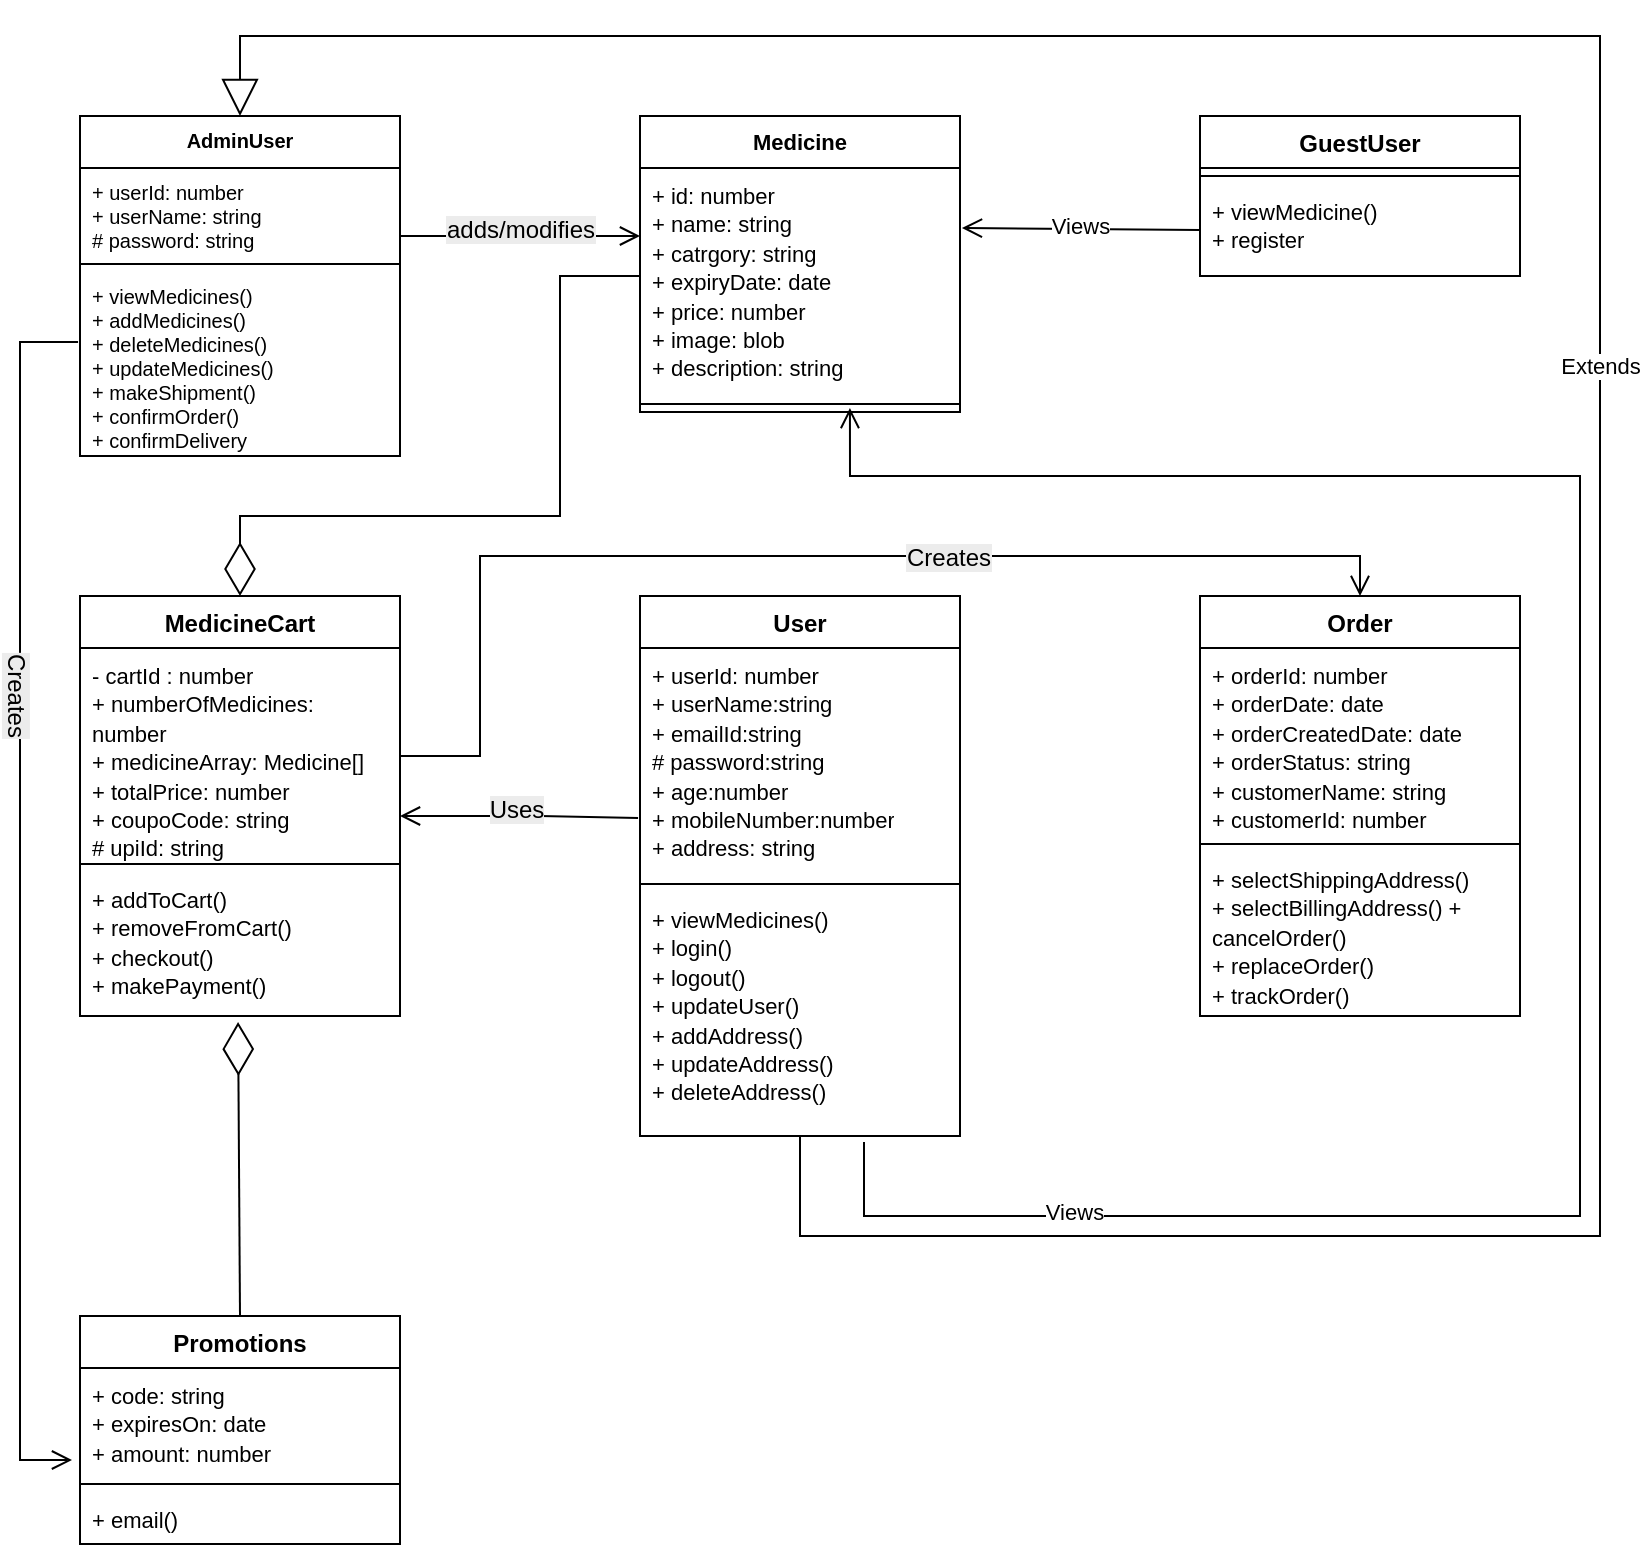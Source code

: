 <mxfile version="27.0.2">
  <diagram name="Page-1" id="yvpSZWIdjfKr4sAhx0AK">
    <mxGraphModel dx="1426" dy="1877" grid="1" gridSize="10" guides="1" tooltips="1" connect="1" arrows="1" fold="1" page="1" pageScale="1" pageWidth="827" pageHeight="1169" math="0" shadow="0">
      <root>
        <mxCell id="0" />
        <mxCell id="1" parent="0" />
        <mxCell id="xDX4vZ_37lmC93FfVdb0-8" value="&lt;span data-lucid-content=&quot;{&amp;quot;t&amp;quot;:&amp;quot;AdminUser&amp;quot;,&amp;quot;m&amp;quot;:[{&amp;quot;s&amp;quot;:0,&amp;quot;n&amp;quot;:&amp;quot;p&amp;quot;,&amp;quot;v&amp;quot;:1.2},{&amp;quot;s&amp;quot;:0,&amp;quot;n&amp;quot;:&amp;quot;b&amp;quot;,&amp;quot;v&amp;quot;:true,&amp;quot;e&amp;quot;:9},{&amp;quot;s&amp;quot;:0,&amp;quot;n&amp;quot;:&amp;quot;c&amp;quot;,&amp;quot;v&amp;quot;:&amp;quot;#000000ff&amp;quot;,&amp;quot;e&amp;quot;:9},{&amp;quot;s&amp;quot;:0,&amp;quot;n&amp;quot;:&amp;quot;fsp&amp;quot;,&amp;quot;v&amp;quot;:&amp;quot;ss_presetShapeStyle1_textStyle&amp;quot;,&amp;quot;e&amp;quot;:9},{&amp;quot;s&amp;quot;:0,&amp;quot;n&amp;quot;:&amp;quot;s&amp;quot;,&amp;quot;v&amp;quot;:22.222,&amp;quot;e&amp;quot;:9}]}&quot; data-lucid-type=&quot;application/vnd.lucid.text&quot;&gt;&lt;span&gt;AdminUser&lt;/span&gt;&lt;/span&gt;" style="swimlane;fontStyle=1;align=center;verticalAlign=top;childLayout=stackLayout;horizontal=1;startSize=26;horizontalStack=0;resizeParent=1;resizeParentMax=0;resizeLast=0;collapsible=1;marginBottom=0;whiteSpace=wrap;html=1;fontSize=10;" vertex="1" parent="1">
          <mxGeometry x="40" y="40" width="160" height="170" as="geometry" />
        </mxCell>
        <mxCell id="xDX4vZ_37lmC93FfVdb0-9" value="&lt;span data-lucid-content=&quot;{&amp;quot;t&amp;quot;:&amp;quot;+ userId: number\n+ userName: string\n# password: string&amp;quot;,&amp;quot;m&amp;quot;:[{&amp;quot;s&amp;quot;:0,&amp;quot;n&amp;quot;:&amp;quot;p&amp;quot;,&amp;quot;v&amp;quot;:1.2},{&amp;quot;s&amp;quot;:1,&amp;quot;n&amp;quot;:&amp;quot;c&amp;quot;,&amp;quot;v&amp;quot;:&amp;quot;#000000ff&amp;quot;,&amp;quot;e&amp;quot;:36},{&amp;quot;s&amp;quot;:17,&amp;quot;n&amp;quot;:&amp;quot;p&amp;quot;,&amp;quot;v&amp;quot;:1.2},{&amp;quot;s&amp;quot;:36,&amp;quot;n&amp;quot;:&amp;quot;p&amp;quot;,&amp;quot;v&amp;quot;:1.2},{&amp;quot;s&amp;quot;:37,&amp;quot;n&amp;quot;:&amp;quot;c&amp;quot;,&amp;quot;v&amp;quot;:&amp;quot;#000000ff&amp;quot;,&amp;quot;e&amp;quot;:54},{&amp;quot;s&amp;quot;:0,&amp;quot;n&amp;quot;:&amp;quot;s&amp;quot;,&amp;quot;v&amp;quot;:22.222,&amp;quot;e&amp;quot;:54},{&amp;quot;s&amp;quot;:0,&amp;quot;n&amp;quot;:&amp;quot;fsp&amp;quot;,&amp;quot;v&amp;quot;:&amp;quot;ss_presetShapeStyle1_textStyle&amp;quot;,&amp;quot;e&amp;quot;:54}]}&quot; data-lucid-type=&quot;application/vnd.lucid.text&quot;&gt;&lt;span&gt;+&lt;/span&gt;&lt;span&gt; userId: number&lt;br&gt;&lt;/span&gt;&lt;span&gt;+ userName: string&lt;br&gt;&lt;/span&gt;&lt;span&gt;#&lt;/span&gt;&lt;span&gt; password: string&lt;/span&gt;&lt;/span&gt;" style="text;strokeColor=none;fillColor=none;align=left;verticalAlign=top;spacingLeft=4;spacingRight=4;overflow=hidden;rotatable=0;points=[[0,0.5],[1,0.5]];portConstraint=eastwest;whiteSpace=wrap;html=1;fontSize=10;" vertex="1" parent="xDX4vZ_37lmC93FfVdb0-8">
          <mxGeometry y="26" width="160" height="44" as="geometry" />
        </mxCell>
        <mxCell id="xDX4vZ_37lmC93FfVdb0-10" value="" style="line;strokeWidth=1;fillColor=none;align=left;verticalAlign=middle;spacingTop=-1;spacingLeft=3;spacingRight=3;rotatable=0;labelPosition=right;points=[];portConstraint=eastwest;strokeColor=inherit;fontSize=10;" vertex="1" parent="xDX4vZ_37lmC93FfVdb0-8">
          <mxGeometry y="70" width="160" height="8" as="geometry" />
        </mxCell>
        <mxCell id="xDX4vZ_37lmC93FfVdb0-11" value="&lt;span data-lucid-content=&quot;{&amp;quot;t&amp;quot;:&amp;quot;+ viewMedicines()\n+ addMedicines()\n+ deleteMedicines()\n+ updateMedicines()\n+ makeShipment()\n+ confirmOrder()\n+ confirmDelivery\n\n&amp;quot;,&amp;quot;m&amp;quot;:[{&amp;quot;s&amp;quot;:0,&amp;quot;n&amp;quot;:&amp;quot;p&amp;quot;,&amp;quot;v&amp;quot;:1.2},{&amp;quot;s&amp;quot;:0,&amp;quot;n&amp;quot;:&amp;quot;c&amp;quot;,&amp;quot;v&amp;quot;:&amp;quot;#000000ff&amp;quot;,&amp;quot;e&amp;quot;:23},{&amp;quot;s&amp;quot;:0,&amp;quot;n&amp;quot;:&amp;quot;fsp&amp;quot;,&amp;quot;v&amp;quot;:&amp;quot;ss_presetShapeStyle1_textStyle&amp;quot;,&amp;quot;e&amp;quot;:128},{&amp;quot;s&amp;quot;:0,&amp;quot;n&amp;quot;:&amp;quot;s&amp;quot;,&amp;quot;v&amp;quot;:22.222,&amp;quot;e&amp;quot;:128},{&amp;quot;s&amp;quot;:18,&amp;quot;n&amp;quot;:&amp;quot;p&amp;quot;,&amp;quot;v&amp;quot;:1.2},{&amp;quot;s&amp;quot;:24,&amp;quot;n&amp;quot;:&amp;quot;c&amp;quot;,&amp;quot;v&amp;quot;:&amp;quot;#000000ff&amp;quot;,&amp;quot;e&amp;quot;:37},{&amp;quot;s&amp;quot;:35,&amp;quot;n&amp;quot;:&amp;quot;p&amp;quot;,&amp;quot;v&amp;quot;:1.2},{&amp;quot;s&amp;quot;:43,&amp;quot;n&amp;quot;:&amp;quot;c&amp;quot;,&amp;quot;v&amp;quot;:&amp;quot;#000000ff&amp;quot;,&amp;quot;e&amp;quot;:54},{&amp;quot;s&amp;quot;:55,&amp;quot;n&amp;quot;:&amp;quot;p&amp;quot;,&amp;quot;v&amp;quot;:1.2},{&amp;quot;s&amp;quot;:74,&amp;quot;n&amp;quot;:&amp;quot;c&amp;quot;,&amp;quot;v&amp;quot;:&amp;quot;#000000ff&amp;quot;,&amp;quot;e&amp;quot;:77},{&amp;quot;s&amp;quot;:75,&amp;quot;n&amp;quot;:&amp;quot;p&amp;quot;,&amp;quot;v&amp;quot;:1.2},{&amp;quot;s&amp;quot;:92,&amp;quot;n&amp;quot;:&amp;quot;p&amp;quot;,&amp;quot;v&amp;quot;:1.2},{&amp;quot;s&amp;quot;:109,&amp;quot;n&amp;quot;:&amp;quot;p&amp;quot;,&amp;quot;v&amp;quot;:1.2},{&amp;quot;s&amp;quot;:126,&amp;quot;n&amp;quot;:&amp;quot;c&amp;quot;,&amp;quot;v&amp;quot;:&amp;quot;#000000ff&amp;quot;,&amp;quot;e&amp;quot;:128},{&amp;quot;s&amp;quot;:127,&amp;quot;n&amp;quot;:&amp;quot;p&amp;quot;,&amp;quot;v&amp;quot;:1.2}]}&quot; data-lucid-type=&quot;application/vnd.lucid.text&quot;&gt;&lt;span&gt;+ viewMedicines()&lt;br&gt;&lt;/span&gt;&lt;span&gt;+ add&lt;/span&gt;&lt;span&gt;M&lt;/span&gt;&lt;span&gt;edicines()&lt;br&gt;&lt;/span&gt;&lt;span&gt;+ &lt;/span&gt;&lt;span&gt;delete&lt;/span&gt;&lt;span&gt;Medicines()&lt;/span&gt;&lt;span&gt;&lt;br&gt;&lt;/span&gt;&lt;span&gt;+ updateMedicines()&lt;/span&gt;&lt;span&gt;&lt;br&gt;&lt;/span&gt;&lt;span&gt;+ &lt;/span&gt;&lt;span&gt;makeShipment()&lt;br&gt;&lt;/span&gt;&lt;span&gt;+ confirmOrder()&lt;br&gt;&lt;/span&gt;&lt;span&gt;+ confirmDelivery&lt;/span&gt;&lt;span&gt;&lt;br&gt;&lt;/span&gt;&lt;span&gt;&lt;br&gt;&lt;/span&gt;&lt;/span&gt;" style="text;strokeColor=none;fillColor=none;align=left;verticalAlign=top;spacingLeft=4;spacingRight=4;overflow=hidden;rotatable=0;points=[[0,0.5],[1,0.5]];portConstraint=eastwest;whiteSpace=wrap;html=1;fontSize=10;" vertex="1" parent="xDX4vZ_37lmC93FfVdb0-8">
          <mxGeometry y="78" width="160" height="92" as="geometry" />
        </mxCell>
        <mxCell id="xDX4vZ_37lmC93FfVdb0-12" value="&lt;span data-lucid-type=&quot;application/vnd.lucid.text&quot; data-lucid-content=&quot;{&amp;quot;t&amp;quot;:&amp;quot;Medicine&amp;quot;,&amp;quot;m&amp;quot;:[{&amp;quot;s&amp;quot;:0,&amp;quot;n&amp;quot;:&amp;quot;p&amp;quot;,&amp;quot;v&amp;quot;:1.2},{&amp;quot;s&amp;quot;:0,&amp;quot;n&amp;quot;:&amp;quot;b&amp;quot;,&amp;quot;v&amp;quot;:true,&amp;quot;e&amp;quot;:8},{&amp;quot;s&amp;quot;:0,&amp;quot;n&amp;quot;:&amp;quot;fsp&amp;quot;,&amp;quot;v&amp;quot;:&amp;quot;ss_presetShapeStyle1_textStyle&amp;quot;,&amp;quot;e&amp;quot;:8},{&amp;quot;s&amp;quot;:0,&amp;quot;n&amp;quot;:&amp;quot;fsp2&amp;quot;,&amp;quot;v&amp;quot;:&amp;quot;ss_presetShapeStyle1_textStyle&amp;quot;,&amp;quot;e&amp;quot;:8},{&amp;quot;s&amp;quot;:0,&amp;quot;n&amp;quot;:&amp;quot;s&amp;quot;,&amp;quot;v&amp;quot;:22.222,&amp;quot;e&amp;quot;:8}]}&quot;&gt;&lt;span&gt;Medicine&lt;/span&gt;&lt;/span&gt;" style="swimlane;fontStyle=1;align=center;verticalAlign=top;childLayout=stackLayout;horizontal=1;startSize=26;horizontalStack=0;resizeParent=1;resizeParentMax=0;resizeLast=0;collapsible=1;marginBottom=0;whiteSpace=wrap;html=1;fontSize=11;" vertex="1" parent="1">
          <mxGeometry x="320" y="40" width="160" height="148" as="geometry" />
        </mxCell>
        <mxCell id="xDX4vZ_37lmC93FfVdb0-13" value="&lt;span data-lucid-content=&quot;{&amp;quot;t&amp;quot;:&amp;quot;+ id: number\n+ name: string\n+ catrgory: string\n+ expiryDate: date\n+ price: number\n+ image: blob\n+ description: string&amp;quot;,&amp;quot;m&amp;quot;:[{&amp;quot;s&amp;quot;:0,&amp;quot;n&amp;quot;:&amp;quot;p&amp;quot;,&amp;quot;v&amp;quot;:1.2},{&amp;quot;s&amp;quot;:0,&amp;quot;n&amp;quot;:&amp;quot;s&amp;quot;,&amp;quot;v&amp;quot;:22.222,&amp;quot;e&amp;quot;:117},{&amp;quot;s&amp;quot;:0,&amp;quot;n&amp;quot;:&amp;quot;fsp&amp;quot;,&amp;quot;v&amp;quot;:&amp;quot;ss_presetShapeStyle1_textStyle&amp;quot;,&amp;quot;e&amp;quot;:117},{&amp;quot;s&amp;quot;:0,&amp;quot;n&amp;quot;:&amp;quot;fsp2&amp;quot;,&amp;quot;v&amp;quot;:&amp;quot;ss_presetShapeStyle1_textStyle&amp;quot;,&amp;quot;e&amp;quot;:117},{&amp;quot;s&amp;quot;:13,&amp;quot;n&amp;quot;:&amp;quot;p&amp;quot;,&amp;quot;v&amp;quot;:1.2},{&amp;quot;s&amp;quot;:28,&amp;quot;n&amp;quot;:&amp;quot;p&amp;quot;,&amp;quot;v&amp;quot;:1.2},{&amp;quot;s&amp;quot;:47,&amp;quot;n&amp;quot;:&amp;quot;p&amp;quot;,&amp;quot;v&amp;quot;:1.2},{&amp;quot;s&amp;quot;:66,&amp;quot;n&amp;quot;:&amp;quot;p&amp;quot;,&amp;quot;v&amp;quot;:1.2},{&amp;quot;s&amp;quot;:82,&amp;quot;n&amp;quot;:&amp;quot;p&amp;quot;,&amp;quot;v&amp;quot;:1.2},{&amp;quot;s&amp;quot;:96,&amp;quot;n&amp;quot;:&amp;quot;p&amp;quot;,&amp;quot;v&amp;quot;:1.2}]}&quot; data-lucid-type=&quot;application/vnd.lucid.text&quot;&gt;&lt;font style=&quot;font-size: 11px;&quot;&gt;+ id: number&lt;br&gt;+ name: string&lt;br&gt;+ catrgory: string&lt;br&gt;+ expiryDate: date&lt;br&gt;+ price: number&lt;br&gt;+ image: blob&lt;br&gt;+ description: string&lt;/font&gt;&lt;/span&gt;" style="text;strokeColor=none;fillColor=none;align=left;verticalAlign=top;spacingLeft=4;spacingRight=4;overflow=hidden;rotatable=0;points=[[0,0.5],[1,0.5]];portConstraint=eastwest;whiteSpace=wrap;html=1;" vertex="1" parent="xDX4vZ_37lmC93FfVdb0-12">
          <mxGeometry y="26" width="160" height="114" as="geometry" />
        </mxCell>
        <mxCell id="xDX4vZ_37lmC93FfVdb0-14" value="" style="line;strokeWidth=1;fillColor=none;align=left;verticalAlign=middle;spacingTop=-1;spacingLeft=3;spacingRight=3;rotatable=0;labelPosition=right;points=[];portConstraint=eastwest;strokeColor=inherit;" vertex="1" parent="xDX4vZ_37lmC93FfVdb0-12">
          <mxGeometry y="140" width="160" height="8" as="geometry" />
        </mxCell>
        <mxCell id="xDX4vZ_37lmC93FfVdb0-16" value="GuestUser" style="swimlane;fontStyle=1;align=center;verticalAlign=top;childLayout=stackLayout;horizontal=1;startSize=26;horizontalStack=0;resizeParent=1;resizeParentMax=0;resizeLast=0;collapsible=1;marginBottom=0;whiteSpace=wrap;html=1;" vertex="1" parent="1">
          <mxGeometry x="600" y="40" width="160" height="80" as="geometry" />
        </mxCell>
        <mxCell id="xDX4vZ_37lmC93FfVdb0-18" value="" style="line;strokeWidth=1;fillColor=none;align=left;verticalAlign=middle;spacingTop=-1;spacingLeft=3;spacingRight=3;rotatable=0;labelPosition=right;points=[];portConstraint=eastwest;strokeColor=inherit;" vertex="1" parent="xDX4vZ_37lmC93FfVdb0-16">
          <mxGeometry y="26" width="160" height="8" as="geometry" />
        </mxCell>
        <mxCell id="xDX4vZ_37lmC93FfVdb0-19" value="&lt;font style=&quot;font-size: 11px;&quot;&gt;+ viewMedicine()&lt;br&gt;+ register&lt;/font&gt;" style="text;strokeColor=none;fillColor=none;align=left;verticalAlign=top;spacingLeft=4;spacingRight=4;overflow=hidden;rotatable=0;points=[[0,0.5],[1,0.5]];portConstraint=eastwest;whiteSpace=wrap;html=1;" vertex="1" parent="xDX4vZ_37lmC93FfVdb0-16">
          <mxGeometry y="34" width="160" height="46" as="geometry" />
        </mxCell>
        <mxCell id="xDX4vZ_37lmC93FfVdb0-20" value="MedicineCart" style="swimlane;fontStyle=1;align=center;verticalAlign=top;childLayout=stackLayout;horizontal=1;startSize=26;horizontalStack=0;resizeParent=1;resizeParentMax=0;resizeLast=0;collapsible=1;marginBottom=0;whiteSpace=wrap;html=1;" vertex="1" parent="1">
          <mxGeometry x="40" y="280" width="160" height="210" as="geometry" />
        </mxCell>
        <mxCell id="xDX4vZ_37lmC93FfVdb0-21" value="&lt;span data-lucid-content=&quot;{&amp;quot;t&amp;quot;:&amp;quot;- cartId + numberOfMedicines: number + medicineArray: Medicine[]\n+ totalPrice: number + coupoCode: string\n\n\n  &amp;quot;,&amp;quot;m&amp;quot;:[{&amp;quot;s&amp;quot;:0,&amp;quot;n&amp;quot;:&amp;quot;p&amp;quot;,&amp;quot;v&amp;quot;:1.2},{&amp;quot;s&amp;quot;:0,&amp;quot;n&amp;quot;:&amp;quot;c&amp;quot;,&amp;quot;v&amp;quot;:&amp;quot;#000000ff&amp;quot;,&amp;quot;e&amp;quot;:110},{&amp;quot;s&amp;quot;:0,&amp;quot;n&amp;quot;:&amp;quot;fsp&amp;quot;,&amp;quot;v&amp;quot;:&amp;quot;ss_presetShapeStyle1_textStyle&amp;quot;,&amp;quot;e&amp;quot;:110},{&amp;quot;s&amp;quot;:0,&amp;quot;n&amp;quot;:&amp;quot;s&amp;quot;,&amp;quot;v&amp;quot;:22.222,&amp;quot;e&amp;quot;:110},{&amp;quot;s&amp;quot;:65,&amp;quot;n&amp;quot;:&amp;quot;p&amp;quot;,&amp;quot;v&amp;quot;:1.2},{&amp;quot;s&amp;quot;:106,&amp;quot;n&amp;quot;:&amp;quot;p&amp;quot;,&amp;quot;v&amp;quot;:1.2},{&amp;quot;s&amp;quot;:107,&amp;quot;n&amp;quot;:&amp;quot;p&amp;quot;,&amp;quot;v&amp;quot;:1.2},{&amp;quot;s&amp;quot;:108,&amp;quot;n&amp;quot;:&amp;quot;p&amp;quot;,&amp;quot;v&amp;quot;:1.2}]}&quot; data-lucid-type=&quot;application/vnd.lucid.text&quot;&gt;&lt;font style=&quot;font-size: 11px;&quot;&gt;- cartId : number&lt;/font&gt;&lt;/span&gt;&lt;div&gt;&lt;span data-lucid-content=&quot;{&amp;quot;t&amp;quot;:&amp;quot;- cartId + numberOfMedicines: number + medicineArray: Medicine[]\n+ totalPrice: number + coupoCode: string\n\n\n  &amp;quot;,&amp;quot;m&amp;quot;:[{&amp;quot;s&amp;quot;:0,&amp;quot;n&amp;quot;:&amp;quot;p&amp;quot;,&amp;quot;v&amp;quot;:1.2},{&amp;quot;s&amp;quot;:0,&amp;quot;n&amp;quot;:&amp;quot;c&amp;quot;,&amp;quot;v&amp;quot;:&amp;quot;#000000ff&amp;quot;,&amp;quot;e&amp;quot;:110},{&amp;quot;s&amp;quot;:0,&amp;quot;n&amp;quot;:&amp;quot;fsp&amp;quot;,&amp;quot;v&amp;quot;:&amp;quot;ss_presetShapeStyle1_textStyle&amp;quot;,&amp;quot;e&amp;quot;:110},{&amp;quot;s&amp;quot;:0,&amp;quot;n&amp;quot;:&amp;quot;s&amp;quot;,&amp;quot;v&amp;quot;:22.222,&amp;quot;e&amp;quot;:110},{&amp;quot;s&amp;quot;:65,&amp;quot;n&amp;quot;:&amp;quot;p&amp;quot;,&amp;quot;v&amp;quot;:1.2},{&amp;quot;s&amp;quot;:106,&amp;quot;n&amp;quot;:&amp;quot;p&amp;quot;,&amp;quot;v&amp;quot;:1.2},{&amp;quot;s&amp;quot;:107,&amp;quot;n&amp;quot;:&amp;quot;p&amp;quot;,&amp;quot;v&amp;quot;:1.2},{&amp;quot;s&amp;quot;:108,&amp;quot;n&amp;quot;:&amp;quot;p&amp;quot;,&amp;quot;v&amp;quot;:1.2}]}&quot; data-lucid-type=&quot;application/vnd.lucid.text&quot;&gt;&lt;font style=&quot;font-size: 11px;&quot;&gt;+ numberOfMedicines: number &lt;/font&gt;&lt;/span&gt;&lt;div&gt;&lt;span data-lucid-content=&quot;{&amp;quot;t&amp;quot;:&amp;quot;- cartId + numberOfMedicines: number + medicineArray: Medicine[]\n+ totalPrice: number + coupoCode: string\n\n\n  &amp;quot;,&amp;quot;m&amp;quot;:[{&amp;quot;s&amp;quot;:0,&amp;quot;n&amp;quot;:&amp;quot;p&amp;quot;,&amp;quot;v&amp;quot;:1.2},{&amp;quot;s&amp;quot;:0,&amp;quot;n&amp;quot;:&amp;quot;c&amp;quot;,&amp;quot;v&amp;quot;:&amp;quot;#000000ff&amp;quot;,&amp;quot;e&amp;quot;:110},{&amp;quot;s&amp;quot;:0,&amp;quot;n&amp;quot;:&amp;quot;fsp&amp;quot;,&amp;quot;v&amp;quot;:&amp;quot;ss_presetShapeStyle1_textStyle&amp;quot;,&amp;quot;e&amp;quot;:110},{&amp;quot;s&amp;quot;:0,&amp;quot;n&amp;quot;:&amp;quot;s&amp;quot;,&amp;quot;v&amp;quot;:22.222,&amp;quot;e&amp;quot;:110},{&amp;quot;s&amp;quot;:65,&amp;quot;n&amp;quot;:&amp;quot;p&amp;quot;,&amp;quot;v&amp;quot;:1.2},{&amp;quot;s&amp;quot;:106,&amp;quot;n&amp;quot;:&amp;quot;p&amp;quot;,&amp;quot;v&amp;quot;:1.2},{&amp;quot;s&amp;quot;:107,&amp;quot;n&amp;quot;:&amp;quot;p&amp;quot;,&amp;quot;v&amp;quot;:1.2},{&amp;quot;s&amp;quot;:108,&amp;quot;n&amp;quot;:&amp;quot;p&amp;quot;,&amp;quot;v&amp;quot;:1.2}]}&quot; data-lucid-type=&quot;application/vnd.lucid.text&quot;&gt;&lt;font style=&quot;font-size: 11px;&quot;&gt;+ medicineArray: Medicine[]&lt;br&gt;+ totalPrice: number &lt;/font&gt;&lt;/span&gt;&lt;div&gt;&lt;span data-lucid-content=&quot;{&amp;quot;t&amp;quot;:&amp;quot;- cartId + numberOfMedicines: number + medicineArray: Medicine[]\n+ totalPrice: number + coupoCode: string\n\n\n  &amp;quot;,&amp;quot;m&amp;quot;:[{&amp;quot;s&amp;quot;:0,&amp;quot;n&amp;quot;:&amp;quot;p&amp;quot;,&amp;quot;v&amp;quot;:1.2},{&amp;quot;s&amp;quot;:0,&amp;quot;n&amp;quot;:&amp;quot;c&amp;quot;,&amp;quot;v&amp;quot;:&amp;quot;#000000ff&amp;quot;,&amp;quot;e&amp;quot;:110},{&amp;quot;s&amp;quot;:0,&amp;quot;n&amp;quot;:&amp;quot;fsp&amp;quot;,&amp;quot;v&amp;quot;:&amp;quot;ss_presetShapeStyle1_textStyle&amp;quot;,&amp;quot;e&amp;quot;:110},{&amp;quot;s&amp;quot;:0,&amp;quot;n&amp;quot;:&amp;quot;s&amp;quot;,&amp;quot;v&amp;quot;:22.222,&amp;quot;e&amp;quot;:110},{&amp;quot;s&amp;quot;:65,&amp;quot;n&amp;quot;:&amp;quot;p&amp;quot;,&amp;quot;v&amp;quot;:1.2},{&amp;quot;s&amp;quot;:106,&amp;quot;n&amp;quot;:&amp;quot;p&amp;quot;,&amp;quot;v&amp;quot;:1.2},{&amp;quot;s&amp;quot;:107,&amp;quot;n&amp;quot;:&amp;quot;p&amp;quot;,&amp;quot;v&amp;quot;:1.2},{&amp;quot;s&amp;quot;:108,&amp;quot;n&amp;quot;:&amp;quot;p&amp;quot;,&amp;quot;v&amp;quot;:1.2}]}&quot; data-lucid-type=&quot;application/vnd.lucid.text&quot;&gt;&lt;font style=&quot;font-size: 11px;&quot;&gt;+ coupoCode: string&lt;/font&gt;&lt;/span&gt;&lt;/div&gt;&lt;div&gt;&lt;span data-lucid-content=&quot;{&amp;quot;t&amp;quot;:&amp;quot;- cartId + numberOfMedicines: number + medicineArray: Medicine[]\n+ totalPrice: number + coupoCode: string\n\n\n  &amp;quot;,&amp;quot;m&amp;quot;:[{&amp;quot;s&amp;quot;:0,&amp;quot;n&amp;quot;:&amp;quot;p&amp;quot;,&amp;quot;v&amp;quot;:1.2},{&amp;quot;s&amp;quot;:0,&amp;quot;n&amp;quot;:&amp;quot;c&amp;quot;,&amp;quot;v&amp;quot;:&amp;quot;#000000ff&amp;quot;,&amp;quot;e&amp;quot;:110},{&amp;quot;s&amp;quot;:0,&amp;quot;n&amp;quot;:&amp;quot;fsp&amp;quot;,&amp;quot;v&amp;quot;:&amp;quot;ss_presetShapeStyle1_textStyle&amp;quot;,&amp;quot;e&amp;quot;:110},{&amp;quot;s&amp;quot;:0,&amp;quot;n&amp;quot;:&amp;quot;s&amp;quot;,&amp;quot;v&amp;quot;:22.222,&amp;quot;e&amp;quot;:110},{&amp;quot;s&amp;quot;:65,&amp;quot;n&amp;quot;:&amp;quot;p&amp;quot;,&amp;quot;v&amp;quot;:1.2},{&amp;quot;s&amp;quot;:106,&amp;quot;n&amp;quot;:&amp;quot;p&amp;quot;,&amp;quot;v&amp;quot;:1.2},{&amp;quot;s&amp;quot;:107,&amp;quot;n&amp;quot;:&amp;quot;p&amp;quot;,&amp;quot;v&amp;quot;:1.2},{&amp;quot;s&amp;quot;:108,&amp;quot;n&amp;quot;:&amp;quot;p&amp;quot;,&amp;quot;v&amp;quot;:1.2}]}&quot; data-lucid-type=&quot;application/vnd.lucid.text&quot;&gt;&lt;font style=&quot;font-size: 11px;&quot;&gt;# upiId: string&lt;br&gt;&lt;br&gt;&lt;/font&gt;&lt;span style=&quot;font-size: 16.667px;&quot;&gt;&lt;br&gt;&lt;/span&gt;&lt;span style=&quot;font-size: 16.667px;&quot;&gt;&lt;/span&gt;&lt;/span&gt;&lt;/div&gt;&lt;/div&gt;&lt;/div&gt;" style="text;strokeColor=none;fillColor=none;align=left;verticalAlign=top;spacingLeft=4;spacingRight=4;overflow=hidden;rotatable=0;points=[[0,0.5],[1,0.5]];portConstraint=eastwest;whiteSpace=wrap;html=1;" vertex="1" parent="xDX4vZ_37lmC93FfVdb0-20">
          <mxGeometry y="26" width="160" height="104" as="geometry" />
        </mxCell>
        <mxCell id="xDX4vZ_37lmC93FfVdb0-51" value="" style="endArrow=open;startArrow=none;endFill=0;startFill=0;endSize=8;html=1;verticalAlign=bottom;labelBackgroundColor=none;strokeWidth=1;rounded=0;exitX=-0.006;exitY=0.746;exitDx=0;exitDy=0;exitPerimeter=0;" edge="1" parent="xDX4vZ_37lmC93FfVdb0-20" source="xDX4vZ_37lmC93FfVdb0-25">
          <mxGeometry width="160" relative="1" as="geometry">
            <mxPoint y="110" as="sourcePoint" />
            <mxPoint x="160" y="110" as="targetPoint" />
            <Array as="points">
              <mxPoint x="230" y="110" />
            </Array>
          </mxGeometry>
        </mxCell>
        <mxCell id="xDX4vZ_37lmC93FfVdb0-68" value="&lt;span style=&quot;font-size: 12px; background-color: rgb(236, 236, 236);&quot;&gt;Uses&lt;/span&gt;" style="edgeLabel;html=1;align=center;verticalAlign=middle;resizable=0;points=[];" vertex="1" connectable="0" parent="xDX4vZ_37lmC93FfVdb0-51">
          <mxGeometry x="0.026" y="-3" relative="1" as="geometry">
            <mxPoint as="offset" />
          </mxGeometry>
        </mxCell>
        <mxCell id="xDX4vZ_37lmC93FfVdb0-22" value="" style="line;strokeWidth=1;fillColor=none;align=left;verticalAlign=middle;spacingTop=-1;spacingLeft=3;spacingRight=3;rotatable=0;labelPosition=right;points=[];portConstraint=eastwest;strokeColor=inherit;" vertex="1" parent="xDX4vZ_37lmC93FfVdb0-20">
          <mxGeometry y="130" width="160" height="8" as="geometry" />
        </mxCell>
        <mxCell id="xDX4vZ_37lmC93FfVdb0-23" value="&lt;span data-lucid-content=&quot;{&amp;quot;t&amp;quot;:&amp;quot;+ addToCart()\n+ removeFromCart()\n+ checkout()\n+ makePayment() &amp;quot;,&amp;quot;m&amp;quot;:[{&amp;quot;s&amp;quot;:0,&amp;quot;n&amp;quot;:&amp;quot;p&amp;quot;,&amp;quot;v&amp;quot;:1.2},{&amp;quot;s&amp;quot;:0,&amp;quot;n&amp;quot;:&amp;quot;fsp&amp;quot;,&amp;quot;v&amp;quot;:&amp;quot;ss_presetShapeStyle1_textStyle&amp;quot;,&amp;quot;e&amp;quot;:62},{&amp;quot;s&amp;quot;:0,&amp;quot;n&amp;quot;:&amp;quot;s&amp;quot;,&amp;quot;v&amp;quot;:22.222,&amp;quot;e&amp;quot;:62},{&amp;quot;s&amp;quot;:33,&amp;quot;n&amp;quot;:&amp;quot;c&amp;quot;,&amp;quot;v&amp;quot;:&amp;quot;#000000ff&amp;quot;,&amp;quot;e&amp;quot;:61},{&amp;quot;s&amp;quot;:14,&amp;quot;n&amp;quot;:&amp;quot;p&amp;quot;,&amp;quot;v&amp;quot;:1.2},{&amp;quot;s&amp;quot;:33,&amp;quot;n&amp;quot;:&amp;quot;p&amp;quot;,&amp;quot;v&amp;quot;:1.2},{&amp;quot;s&amp;quot;:46,&amp;quot;n&amp;quot;:&amp;quot;p&amp;quot;,&amp;quot;v&amp;quot;:1.2},{&amp;quot;s&amp;quot;:46,&amp;quot;n&amp;quot;:&amp;quot;fsp2&amp;quot;,&amp;quot;v&amp;quot;:&amp;quot;ss_presetShapeStyle1_textStyle&amp;quot;,&amp;quot;e&amp;quot;:61},{&amp;quot;s&amp;quot;:61,&amp;quot;n&amp;quot;:&amp;quot;c&amp;quot;,&amp;quot;v&amp;quot;:&amp;quot;#000000ff&amp;quot;,&amp;quot;e&amp;quot;:62}]}&quot; data-lucid-type=&quot;application/vnd.lucid.text&quot;&gt;&lt;font style=&quot;font-size: 11px;&quot;&gt;+ addToCart()&lt;br&gt;+ removeFromCart()&lt;br&gt;+ checkout()&lt;br&gt;+ makePayment() &lt;/font&gt;&lt;/span&gt;" style="text;strokeColor=none;fillColor=none;align=left;verticalAlign=top;spacingLeft=4;spacingRight=4;overflow=hidden;rotatable=0;points=[[0,0.5],[1,0.5]];portConstraint=eastwest;whiteSpace=wrap;html=1;" vertex="1" parent="xDX4vZ_37lmC93FfVdb0-20">
          <mxGeometry y="138" width="160" height="72" as="geometry" />
        </mxCell>
        <mxCell id="xDX4vZ_37lmC93FfVdb0-24" value="User" style="swimlane;fontStyle=1;align=center;verticalAlign=top;childLayout=stackLayout;horizontal=1;startSize=26;horizontalStack=0;resizeParent=1;resizeParentMax=0;resizeLast=0;collapsible=1;marginBottom=0;whiteSpace=wrap;html=1;" vertex="1" parent="1">
          <mxGeometry x="320" y="280" width="160" height="270" as="geometry" />
        </mxCell>
        <mxCell id="xDX4vZ_37lmC93FfVdb0-25" value="&lt;span data-lucid-content=&quot;{&amp;quot;t&amp;quot;:&amp;quot;+ userId: number\n+ userName:string\n+ emailId:string\n# password:string\n+ age:number\n+ mobileNumber:number\n+ address: string&amp;quot;,&amp;quot;m&amp;quot;:[{&amp;quot;s&amp;quot;:0,&amp;quot;n&amp;quot;:&amp;quot;p&amp;quot;,&amp;quot;v&amp;quot;:1.2},{&amp;quot;s&amp;quot;:0,&amp;quot;n&amp;quot;:&amp;quot;c&amp;quot;,&amp;quot;v&amp;quot;:&amp;quot;#000000ff&amp;quot;,&amp;quot;e&amp;quot;:122},{&amp;quot;s&amp;quot;:0,&amp;quot;n&amp;quot;:&amp;quot;fsp&amp;quot;,&amp;quot;v&amp;quot;:&amp;quot;ss_presetShapeStyle1_textStyle&amp;quot;,&amp;quot;e&amp;quot;:122},{&amp;quot;s&amp;quot;:0,&amp;quot;n&amp;quot;:&amp;quot;s&amp;quot;,&amp;quot;v&amp;quot;:22.222,&amp;quot;e&amp;quot;:122},{&amp;quot;s&amp;quot;:17,&amp;quot;n&amp;quot;:&amp;quot;p&amp;quot;,&amp;quot;v&amp;quot;:1.2},{&amp;quot;s&amp;quot;:35,&amp;quot;n&amp;quot;:&amp;quot;p&amp;quot;,&amp;quot;v&amp;quot;:1.2},{&amp;quot;s&amp;quot;:52,&amp;quot;n&amp;quot;:&amp;quot;p&amp;quot;,&amp;quot;v&amp;quot;:1.2},{&amp;quot;s&amp;quot;:70,&amp;quot;n&amp;quot;:&amp;quot;p&amp;quot;,&amp;quot;v&amp;quot;:1.2},{&amp;quot;s&amp;quot;:83,&amp;quot;n&amp;quot;:&amp;quot;p&amp;quot;,&amp;quot;v&amp;quot;:1.2},{&amp;quot;s&amp;quot;:105,&amp;quot;n&amp;quot;:&amp;quot;p&amp;quot;,&amp;quot;v&amp;quot;:1.2}]}&quot; data-lucid-type=&quot;application/vnd.lucid.text&quot;&gt;&lt;font style=&quot;font-size: 11px;&quot;&gt;+ userId: number&lt;br&gt;+ userName:string&lt;br&gt;+ emailId:string&lt;br&gt;# password:string&lt;br&gt;+ age:number&lt;br&gt;+ mobileNumber:number&lt;br&gt;+ address: string&lt;/font&gt;&lt;/span&gt;" style="text;strokeColor=none;fillColor=none;align=left;verticalAlign=top;spacingLeft=4;spacingRight=4;overflow=hidden;rotatable=0;points=[[0,0.5],[1,0.5]];portConstraint=eastwest;whiteSpace=wrap;html=1;" vertex="1" parent="xDX4vZ_37lmC93FfVdb0-24">
          <mxGeometry y="26" width="160" height="114" as="geometry" />
        </mxCell>
        <mxCell id="xDX4vZ_37lmC93FfVdb0-60" value="" style="endArrow=open;startArrow=none;endFill=0;startFill=0;endSize=8;html=1;verticalAlign=bottom;labelBackgroundColor=none;strokeWidth=1;rounded=0;entryX=0.5;entryY=0;entryDx=0;entryDy=0;" edge="1" parent="xDX4vZ_37lmC93FfVdb0-24" target="xDX4vZ_37lmC93FfVdb0-36">
          <mxGeometry width="160" relative="1" as="geometry">
            <mxPoint x="-120" y="80" as="sourcePoint" />
            <mxPoint x="360" y="-20" as="targetPoint" />
            <Array as="points">
              <mxPoint x="-80" y="80" />
              <mxPoint x="-80" y="-20" />
              <mxPoint x="360" y="-20" />
            </Array>
          </mxGeometry>
        </mxCell>
        <mxCell id="xDX4vZ_37lmC93FfVdb0-65" value="&lt;span style=&quot;font-size: 12px; background-color: rgb(236, 236, 236);&quot;&gt;Creates&lt;/span&gt;" style="edgeLabel;html=1;align=center;verticalAlign=middle;resizable=0;points=[];" vertex="1" connectable="0" parent="xDX4vZ_37lmC93FfVdb0-60">
          <mxGeometry x="0.247" y="-1" relative="1" as="geometry">
            <mxPoint as="offset" />
          </mxGeometry>
        </mxCell>
        <mxCell id="xDX4vZ_37lmC93FfVdb0-26" value="" style="line;strokeWidth=1;fillColor=none;align=left;verticalAlign=middle;spacingTop=-1;spacingLeft=3;spacingRight=3;rotatable=0;labelPosition=right;points=[];portConstraint=eastwest;strokeColor=inherit;" vertex="1" parent="xDX4vZ_37lmC93FfVdb0-24">
          <mxGeometry y="140" width="160" height="8" as="geometry" />
        </mxCell>
        <mxCell id="xDX4vZ_37lmC93FfVdb0-27" value="&lt;span data-lucid-content=&quot;{&amp;quot;t&amp;quot;:&amp;quot;+ viewMedicines()\n+ login()\n+ logout()\n+ updateUser()\n+ addAddress()\n+ updateAddress()\n+ deleteAddress()\n\n&amp;quot;,&amp;quot;m&amp;quot;:[{&amp;quot;s&amp;quot;:0,&amp;quot;n&amp;quot;:&amp;quot;p&amp;quot;,&amp;quot;v&amp;quot;:1.2},{&amp;quot;s&amp;quot;:0,&amp;quot;n&amp;quot;:&amp;quot;c&amp;quot;,&amp;quot;v&amp;quot;:&amp;quot;#000000ff&amp;quot;,&amp;quot;e&amp;quot;:54},{&amp;quot;s&amp;quot;:0,&amp;quot;n&amp;quot;:&amp;quot;fsp&amp;quot;,&amp;quot;v&amp;quot;:&amp;quot;ss_presetShapeStyle1_textStyle&amp;quot;,&amp;quot;e&amp;quot;:106},{&amp;quot;s&amp;quot;:0,&amp;quot;n&amp;quot;:&amp;quot;s&amp;quot;,&amp;quot;v&amp;quot;:22.222,&amp;quot;e&amp;quot;:106},{&amp;quot;s&amp;quot;:18,&amp;quot;n&amp;quot;:&amp;quot;p&amp;quot;,&amp;quot;v&amp;quot;:1.2},{&amp;quot;s&amp;quot;:28,&amp;quot;n&amp;quot;:&amp;quot;p&amp;quot;,&amp;quot;v&amp;quot;:1.2},{&amp;quot;s&amp;quot;:39,&amp;quot;n&amp;quot;:&amp;quot;p&amp;quot;,&amp;quot;v&amp;quot;:1.2},{&amp;quot;s&amp;quot;:69,&amp;quot;n&amp;quot;:&amp;quot;p&amp;quot;,&amp;quot;v&amp;quot;:1.2},{&amp;quot;s&amp;quot;:87,&amp;quot;n&amp;quot;:&amp;quot;p&amp;quot;,&amp;quot;v&amp;quot;:1.2},{&amp;quot;s&amp;quot;:105,&amp;quot;n&amp;quot;:&amp;quot;c&amp;quot;,&amp;quot;v&amp;quot;:&amp;quot;#000000ff&amp;quot;,&amp;quot;e&amp;quot;:106},{&amp;quot;s&amp;quot;:105,&amp;quot;n&amp;quot;:&amp;quot;p&amp;quot;,&amp;quot;v&amp;quot;:1.2},{&amp;quot;s&amp;quot;:54,&amp;quot;n&amp;quot;:&amp;quot;p&amp;quot;,&amp;quot;v&amp;quot;:1.2}]}&quot; data-lucid-type=&quot;application/vnd.lucid.text&quot;&gt;&lt;font style=&quot;font-size: 11px;&quot;&gt;+ viewMedicines()&lt;br&gt;+ login()&lt;br&gt;+ logout()&lt;br&gt;+ updateUser()&lt;br&gt;+ addAddress()&lt;br&gt;+ updateAddress()&lt;br&gt;+ deleteAddress()&lt;br&gt;&lt;/font&gt;&lt;span style=&quot;font-size: 16.667px;&quot;&gt;&lt;br&gt;&lt;/span&gt;&lt;/span&gt;" style="text;strokeColor=none;fillColor=none;align=left;verticalAlign=top;spacingLeft=4;spacingRight=4;overflow=hidden;rotatable=0;points=[[0,0.5],[1,0.5]];portConstraint=eastwest;whiteSpace=wrap;html=1;" vertex="1" parent="xDX4vZ_37lmC93FfVdb0-24">
          <mxGeometry y="148" width="160" height="122" as="geometry" />
        </mxCell>
        <mxCell id="xDX4vZ_37lmC93FfVdb0-36" value="Order" style="swimlane;fontStyle=1;align=center;verticalAlign=top;childLayout=stackLayout;horizontal=1;startSize=26;horizontalStack=0;resizeParent=1;resizeParentMax=0;resizeLast=0;collapsible=1;marginBottom=0;whiteSpace=wrap;html=1;" vertex="1" parent="1">
          <mxGeometry x="600" y="280" width="160" height="210" as="geometry" />
        </mxCell>
        <mxCell id="xDX4vZ_37lmC93FfVdb0-37" value="&lt;span data-lucid-content=&quot;{&amp;quot;t&amp;quot;:&amp;quot;+ orderId: number\n+ orderDate: date\n+ orderCreatedDate: date\n+ orderStatus: string\n+ customerName: string\n+ customerId: number\n\n\n\n&amp;quot;,&amp;quot;m&amp;quot;:[{&amp;quot;s&amp;quot;:0,&amp;quot;n&amp;quot;:&amp;quot;p&amp;quot;,&amp;quot;v&amp;quot;:1.2},{&amp;quot;s&amp;quot;:0,&amp;quot;n&amp;quot;:&amp;quot;c&amp;quot;,&amp;quot;v&amp;quot;:&amp;quot;#000000ff&amp;quot;,&amp;quot;e&amp;quot;:130},{&amp;quot;s&amp;quot;:0,&amp;quot;n&amp;quot;:&amp;quot;fsp&amp;quot;,&amp;quot;v&amp;quot;:&amp;quot;ss_presetShapeStyle1_textStyle&amp;quot;,&amp;quot;e&amp;quot;:130},{&amp;quot;s&amp;quot;:0,&amp;quot;n&amp;quot;:&amp;quot;s&amp;quot;,&amp;quot;v&amp;quot;:22.222,&amp;quot;e&amp;quot;:130},{&amp;quot;s&amp;quot;:18,&amp;quot;n&amp;quot;:&amp;quot;p&amp;quot;,&amp;quot;v&amp;quot;:1.2},{&amp;quot;s&amp;quot;:36,&amp;quot;n&amp;quot;:&amp;quot;p&amp;quot;,&amp;quot;v&amp;quot;:1.2},{&amp;quot;s&amp;quot;:61,&amp;quot;n&amp;quot;:&amp;quot;p&amp;quot;,&amp;quot;v&amp;quot;:1.2},{&amp;quot;s&amp;quot;:83,&amp;quot;n&amp;quot;:&amp;quot;p&amp;quot;,&amp;quot;v&amp;quot;:1.2},{&amp;quot;s&amp;quot;:106,&amp;quot;n&amp;quot;:&amp;quot;p&amp;quot;,&amp;quot;v&amp;quot;:1.2},{&amp;quot;s&amp;quot;:127,&amp;quot;n&amp;quot;:&amp;quot;p&amp;quot;,&amp;quot;v&amp;quot;:1.2},{&amp;quot;s&amp;quot;:128,&amp;quot;n&amp;quot;:&amp;quot;p&amp;quot;,&amp;quot;v&amp;quot;:1.2},{&amp;quot;s&amp;quot;:129,&amp;quot;n&amp;quot;:&amp;quot;p&amp;quot;,&amp;quot;v&amp;quot;:1.2}]}&quot; data-lucid-type=&quot;application/vnd.lucid.text&quot;&gt;&lt;font style=&quot;font-size: 11px;&quot;&gt;+ orderId: number&lt;br&gt;+ orderDate: date&lt;br&gt;+ orderCreatedDate: date&lt;br&gt;+ orderStatus: string&lt;br&gt;+ customerName: string&lt;br&gt;+ customerId: number&lt;br&gt;&lt;br&gt;&lt;br&gt;&lt;/font&gt;&lt;span style=&quot;font-size: 16.667px;&quot;&gt;&lt;br&gt;&lt;/span&gt;&lt;/span&gt;" style="text;strokeColor=none;fillColor=none;align=left;verticalAlign=top;spacingLeft=4;spacingRight=4;overflow=hidden;rotatable=0;points=[[0,0.5],[1,0.5]];portConstraint=eastwest;whiteSpace=wrap;html=1;" vertex="1" parent="xDX4vZ_37lmC93FfVdb0-36">
          <mxGeometry y="26" width="160" height="94" as="geometry" />
        </mxCell>
        <mxCell id="xDX4vZ_37lmC93FfVdb0-38" value="" style="line;strokeWidth=1;fillColor=none;align=left;verticalAlign=middle;spacingTop=-1;spacingLeft=3;spacingRight=3;rotatable=0;labelPosition=right;points=[];portConstraint=eastwest;strokeColor=inherit;" vertex="1" parent="xDX4vZ_37lmC93FfVdb0-36">
          <mxGeometry y="120" width="160" height="8" as="geometry" />
        </mxCell>
        <mxCell id="xDX4vZ_37lmC93FfVdb0-39" value="&lt;span data-lucid-content=&quot;{&amp;quot;t&amp;quot;:&amp;quot;+ selectShippingAddress()\n+ selectBillingAddress() + cancelOrder()\n+ replaceOrder()\n+ trackOrder()&amp;quot;,&amp;quot;m&amp;quot;:[{&amp;quot;s&amp;quot;:0,&amp;quot;n&amp;quot;:&amp;quot;p&amp;quot;,&amp;quot;v&amp;quot;:1.2},{&amp;quot;s&amp;quot;:0,&amp;quot;n&amp;quot;:&amp;quot;fsp&amp;quot;,&amp;quot;v&amp;quot;:&amp;quot;ss_presetShapeStyle1_textStyle&amp;quot;,&amp;quot;e&amp;quot;:98},{&amp;quot;s&amp;quot;:0,&amp;quot;n&amp;quot;:&amp;quot;s&amp;quot;,&amp;quot;v&amp;quot;:22.222,&amp;quot;e&amp;quot;:98},{&amp;quot;s&amp;quot;:26,&amp;quot;n&amp;quot;:&amp;quot;p&amp;quot;,&amp;quot;v&amp;quot;:1.2},{&amp;quot;s&amp;quot;:50,&amp;quot;n&amp;quot;:&amp;quot;c&amp;quot;,&amp;quot;v&amp;quot;:&amp;quot;#000000ff&amp;quot;,&amp;quot;e&amp;quot;:98},{&amp;quot;s&amp;quot;:67,&amp;quot;n&amp;quot;:&amp;quot;p&amp;quot;,&amp;quot;v&amp;quot;:1.2},{&amp;quot;s&amp;quot;:84,&amp;quot;n&amp;quot;:&amp;quot;p&amp;quot;,&amp;quot;v&amp;quot;:1.2}]}&quot; data-lucid-type=&quot;application/vnd.lucid.text&quot;&gt;&lt;font style=&quot;font-size: 11px;&quot;&gt;+ selectShippingAddress()&lt;br&gt;+ selectBillingAddress() + cancelOrder()&lt;br&gt;+ replaceOrder()&lt;br&gt;+ trackOrder()&lt;/font&gt;&lt;/span&gt;" style="text;strokeColor=none;fillColor=none;align=left;verticalAlign=top;spacingLeft=4;spacingRight=4;overflow=hidden;rotatable=0;points=[[0,0.5],[1,0.5]];portConstraint=eastwest;whiteSpace=wrap;html=1;" vertex="1" parent="xDX4vZ_37lmC93FfVdb0-36">
          <mxGeometry y="128" width="160" height="82" as="geometry" />
        </mxCell>
        <mxCell id="xDX4vZ_37lmC93FfVdb0-40" value="Promotions" style="swimlane;fontStyle=1;align=center;verticalAlign=top;childLayout=stackLayout;horizontal=1;startSize=26;horizontalStack=0;resizeParent=1;resizeParentMax=0;resizeLast=0;collapsible=1;marginBottom=0;whiteSpace=wrap;html=1;" vertex="1" parent="1">
          <mxGeometry x="40" y="640" width="160" height="114" as="geometry" />
        </mxCell>
        <mxCell id="xDX4vZ_37lmC93FfVdb0-41" value="&lt;span data-lucid-content=&quot;{&amp;quot;t&amp;quot;:&amp;quot;+ code: string\n+ expiresOn: date\n+ amount: number&amp;quot;,&amp;quot;m&amp;quot;:[{&amp;quot;s&amp;quot;:0,&amp;quot;n&amp;quot;:&amp;quot;p&amp;quot;,&amp;quot;v&amp;quot;:1.2},{&amp;quot;s&amp;quot;:0,&amp;quot;n&amp;quot;:&amp;quot;s&amp;quot;,&amp;quot;v&amp;quot;:22.222,&amp;quot;e&amp;quot;:49},{&amp;quot;s&amp;quot;:0,&amp;quot;n&amp;quot;:&amp;quot;fsp&amp;quot;,&amp;quot;v&amp;quot;:&amp;quot;ss_presetShapeStyle1_textStyle&amp;quot;,&amp;quot;e&amp;quot;:49},{&amp;quot;s&amp;quot;:0,&amp;quot;n&amp;quot;:&amp;quot;fsp2&amp;quot;,&amp;quot;v&amp;quot;:&amp;quot;ss_presetShapeStyle1_textStyle&amp;quot;,&amp;quot;e&amp;quot;:49},{&amp;quot;s&amp;quot;:15,&amp;quot;n&amp;quot;:&amp;quot;p&amp;quot;,&amp;quot;v&amp;quot;:1.2},{&amp;quot;s&amp;quot;:33,&amp;quot;n&amp;quot;:&amp;quot;p&amp;quot;,&amp;quot;v&amp;quot;:1.2}]}&quot; data-lucid-type=&quot;application/vnd.lucid.text&quot;&gt;&lt;font style=&quot;font-size: 11px;&quot;&gt;+ code: string&lt;br&gt;+ expiresOn: date&lt;br&gt;+ amount: number&lt;/font&gt;&lt;/span&gt;" style="text;strokeColor=none;fillColor=none;align=left;verticalAlign=top;spacingLeft=4;spacingRight=4;overflow=hidden;rotatable=0;points=[[0,0.5],[1,0.5]];portConstraint=eastwest;whiteSpace=wrap;html=1;" vertex="1" parent="xDX4vZ_37lmC93FfVdb0-40">
          <mxGeometry y="26" width="160" height="54" as="geometry" />
        </mxCell>
        <mxCell id="xDX4vZ_37lmC93FfVdb0-42" value="" style="line;strokeWidth=1;fillColor=none;align=left;verticalAlign=middle;spacingTop=-1;spacingLeft=3;spacingRight=3;rotatable=0;labelPosition=right;points=[];portConstraint=eastwest;strokeColor=inherit;" vertex="1" parent="xDX4vZ_37lmC93FfVdb0-40">
          <mxGeometry y="80" width="160" height="8" as="geometry" />
        </mxCell>
        <mxCell id="xDX4vZ_37lmC93FfVdb0-43" value="&lt;span data-lucid-content=&quot;{&amp;quot;t&amp;quot;:&amp;quot;+ email()&amp;quot;,&amp;quot;m&amp;quot;:[{&amp;quot;s&amp;quot;:0,&amp;quot;n&amp;quot;:&amp;quot;p&amp;quot;,&amp;quot;v&amp;quot;:1.2},{&amp;quot;s&amp;quot;:0,&amp;quot;n&amp;quot;:&amp;quot;s&amp;quot;,&amp;quot;v&amp;quot;:22.222,&amp;quot;e&amp;quot;:9},{&amp;quot;s&amp;quot;:0,&amp;quot;n&amp;quot;:&amp;quot;fsp&amp;quot;,&amp;quot;v&amp;quot;:&amp;quot;ss_presetShapeStyle1_textStyle&amp;quot;,&amp;quot;e&amp;quot;:9},{&amp;quot;s&amp;quot;:0,&amp;quot;n&amp;quot;:&amp;quot;fsp2&amp;quot;,&amp;quot;v&amp;quot;:&amp;quot;ss_presetShapeStyle1_textStyle&amp;quot;,&amp;quot;e&amp;quot;:9}]}&quot; data-lucid-type=&quot;application/vnd.lucid.text&quot;&gt;&lt;font style=&quot;font-size: 11px;&quot;&gt;+ email()&lt;/font&gt;&lt;/span&gt;" style="text;strokeColor=none;fillColor=none;align=left;verticalAlign=top;spacingLeft=4;spacingRight=4;overflow=hidden;rotatable=0;points=[[0,0.5],[1,0.5]];portConstraint=eastwest;whiteSpace=wrap;html=1;" vertex="1" parent="xDX4vZ_37lmC93FfVdb0-40">
          <mxGeometry y="88" width="160" height="26" as="geometry" />
        </mxCell>
        <mxCell id="xDX4vZ_37lmC93FfVdb0-48" value="" style="endArrow=diamondThin;endFill=0;endSize=24;html=1;rounded=0;entryX=0.5;entryY=0;entryDx=0;entryDy=0;" edge="1" parent="1" target="xDX4vZ_37lmC93FfVdb0-20">
          <mxGeometry width="160" relative="1" as="geometry">
            <mxPoint x="320" y="120" as="sourcePoint" />
            <mxPoint x="120" y="270" as="targetPoint" />
            <Array as="points">
              <mxPoint x="280" y="120" />
              <mxPoint x="280" y="240" />
              <mxPoint x="120" y="240" />
            </Array>
          </mxGeometry>
        </mxCell>
        <mxCell id="xDX4vZ_37lmC93FfVdb0-50" value="" style="endArrow=diamondThin;endFill=0;endSize=24;html=1;rounded=0;entryX=0.494;entryY=1.042;entryDx=0;entryDy=0;entryPerimeter=0;exitX=0.5;exitY=0;exitDx=0;exitDy=0;" edge="1" parent="1" source="xDX4vZ_37lmC93FfVdb0-40" target="xDX4vZ_37lmC93FfVdb0-23">
          <mxGeometry width="160" relative="1" as="geometry">
            <mxPoint x="120" y="630" as="sourcePoint" />
            <mxPoint x="130" y="500" as="targetPoint" />
          </mxGeometry>
        </mxCell>
        <mxCell id="xDX4vZ_37lmC93FfVdb0-52" value="" style="endArrow=open;startArrow=none;endFill=0;startFill=0;endSize=8;html=1;verticalAlign=bottom;labelBackgroundColor=none;strokeWidth=1;rounded=0;" edge="1" parent="1">
          <mxGeometry width="160" relative="1" as="geometry">
            <mxPoint x="200" y="100" as="sourcePoint" />
            <mxPoint x="320" y="100" as="targetPoint" />
          </mxGeometry>
        </mxCell>
        <mxCell id="xDX4vZ_37lmC93FfVdb0-67" value="&lt;span style=&quot;font-size: 12px; background-color: rgb(236, 236, 236);&quot;&gt;adds/modifies&lt;/span&gt;" style="edgeLabel;html=1;align=center;verticalAlign=middle;resizable=0;points=[];" vertex="1" connectable="0" parent="xDX4vZ_37lmC93FfVdb0-52">
          <mxGeometry x="-0.667" y="-4" relative="1" as="geometry">
            <mxPoint x="40" y="-7" as="offset" />
          </mxGeometry>
        </mxCell>
        <mxCell id="xDX4vZ_37lmC93FfVdb0-54" value="" style="endArrow=open;startArrow=none;endFill=0;startFill=0;endSize=8;html=1;verticalAlign=bottom;labelBackgroundColor=none;strokeWidth=1;rounded=0;exitX=-0.006;exitY=0.38;exitDx=0;exitDy=0;exitPerimeter=0;entryX=-0.025;entryY=0.852;entryDx=0;entryDy=0;entryPerimeter=0;" edge="1" parent="1" source="xDX4vZ_37lmC93FfVdb0-11" target="xDX4vZ_37lmC93FfVdb0-41">
          <mxGeometry width="160" relative="1" as="geometry">
            <mxPoint x="-100" y="220" as="sourcePoint" />
            <mxPoint x="10" y="720" as="targetPoint" />
            <Array as="points">
              <mxPoint x="10" y="153" />
              <mxPoint x="10" y="712" />
            </Array>
          </mxGeometry>
        </mxCell>
        <mxCell id="xDX4vZ_37lmC93FfVdb0-66" value="&lt;span style=&quot;font-size: 12px; background-color: rgb(236, 236, 236);&quot;&gt;Creates&lt;/span&gt;" style="edgeLabel;html=1;align=center;verticalAlign=middle;resizable=0;points=[];rotation=90;" vertex="1" connectable="0" parent="xDX4vZ_37lmC93FfVdb0-54">
          <mxGeometry x="-0.332" y="-2" relative="1" as="geometry">
            <mxPoint as="offset" />
          </mxGeometry>
        </mxCell>
        <mxCell id="xDX4vZ_37lmC93FfVdb0-62" value="" style="endArrow=open;startArrow=none;endFill=0;startFill=0;endSize=8;html=1;verticalAlign=bottom;labelBackgroundColor=none;strokeWidth=1;rounded=0;exitX=0;exitY=0.5;exitDx=0;exitDy=0;entryX=1.006;entryY=0.263;entryDx=0;entryDy=0;entryPerimeter=0;" edge="1" parent="1" source="xDX4vZ_37lmC93FfVdb0-19" target="xDX4vZ_37lmC93FfVdb0-13">
          <mxGeometry width="160" relative="1" as="geometry">
            <mxPoint x="550" y="140" as="sourcePoint" />
            <mxPoint x="710" y="140" as="targetPoint" />
          </mxGeometry>
        </mxCell>
        <mxCell id="xDX4vZ_37lmC93FfVdb0-63" value="Text" style="edgeLabel;html=1;align=center;verticalAlign=middle;resizable=0;points=[];" vertex="1" connectable="0" parent="xDX4vZ_37lmC93FfVdb0-62">
          <mxGeometry x="-0.009" y="-1" relative="1" as="geometry">
            <mxPoint as="offset" />
          </mxGeometry>
        </mxCell>
        <mxCell id="xDX4vZ_37lmC93FfVdb0-64" value="Views" style="edgeLabel;html=1;align=center;verticalAlign=middle;resizable=0;points=[];" vertex="1" connectable="0" parent="xDX4vZ_37lmC93FfVdb0-62">
          <mxGeometry x="0.008" y="-2" relative="1" as="geometry">
            <mxPoint as="offset" />
          </mxGeometry>
        </mxCell>
        <mxCell id="xDX4vZ_37lmC93FfVdb0-71" value="Extends" style="endArrow=block;endSize=16;endFill=0;html=1;rounded=0;entryX=0.5;entryY=0;entryDx=0;entryDy=0;" edge="1" parent="1" target="xDX4vZ_37lmC93FfVdb0-8">
          <mxGeometry width="160" relative="1" as="geometry">
            <mxPoint x="400" y="550" as="sourcePoint" />
            <mxPoint x="830" y="230" as="targetPoint" />
            <Array as="points">
              <mxPoint x="400" y="600" />
              <mxPoint x="800" y="600" />
              <mxPoint x="800" />
              <mxPoint x="120" />
            </Array>
          </mxGeometry>
        </mxCell>
        <mxCell id="xDX4vZ_37lmC93FfVdb0-72" value="" style="endArrow=open;startArrow=none;endFill=0;startFill=0;endSize=8;html=1;verticalAlign=bottom;labelBackgroundColor=none;strokeWidth=1;rounded=0;exitX=0.7;exitY=1.025;exitDx=0;exitDy=0;exitPerimeter=0;entryX=0.656;entryY=0.75;entryDx=0;entryDy=0;entryPerimeter=0;" edge="1" parent="1" source="xDX4vZ_37lmC93FfVdb0-27" target="xDX4vZ_37lmC93FfVdb0-14">
          <mxGeometry width="160" relative="1" as="geometry">
            <mxPoint x="450" y="570" as="sourcePoint" />
            <mxPoint x="560" y="480" as="targetPoint" />
            <Array as="points">
              <mxPoint x="432" y="590" />
              <mxPoint x="790" y="590" />
              <mxPoint x="790" y="220" />
              <mxPoint x="425" y="220" />
            </Array>
          </mxGeometry>
        </mxCell>
        <mxCell id="xDX4vZ_37lmC93FfVdb0-73" value="Views" style="edgeLabel;html=1;align=center;verticalAlign=middle;resizable=0;points=[];" vertex="1" connectable="0" parent="xDX4vZ_37lmC93FfVdb0-72">
          <mxGeometry x="-0.756" y="2" relative="1" as="geometry">
            <mxPoint as="offset" />
          </mxGeometry>
        </mxCell>
      </root>
    </mxGraphModel>
  </diagram>
</mxfile>
